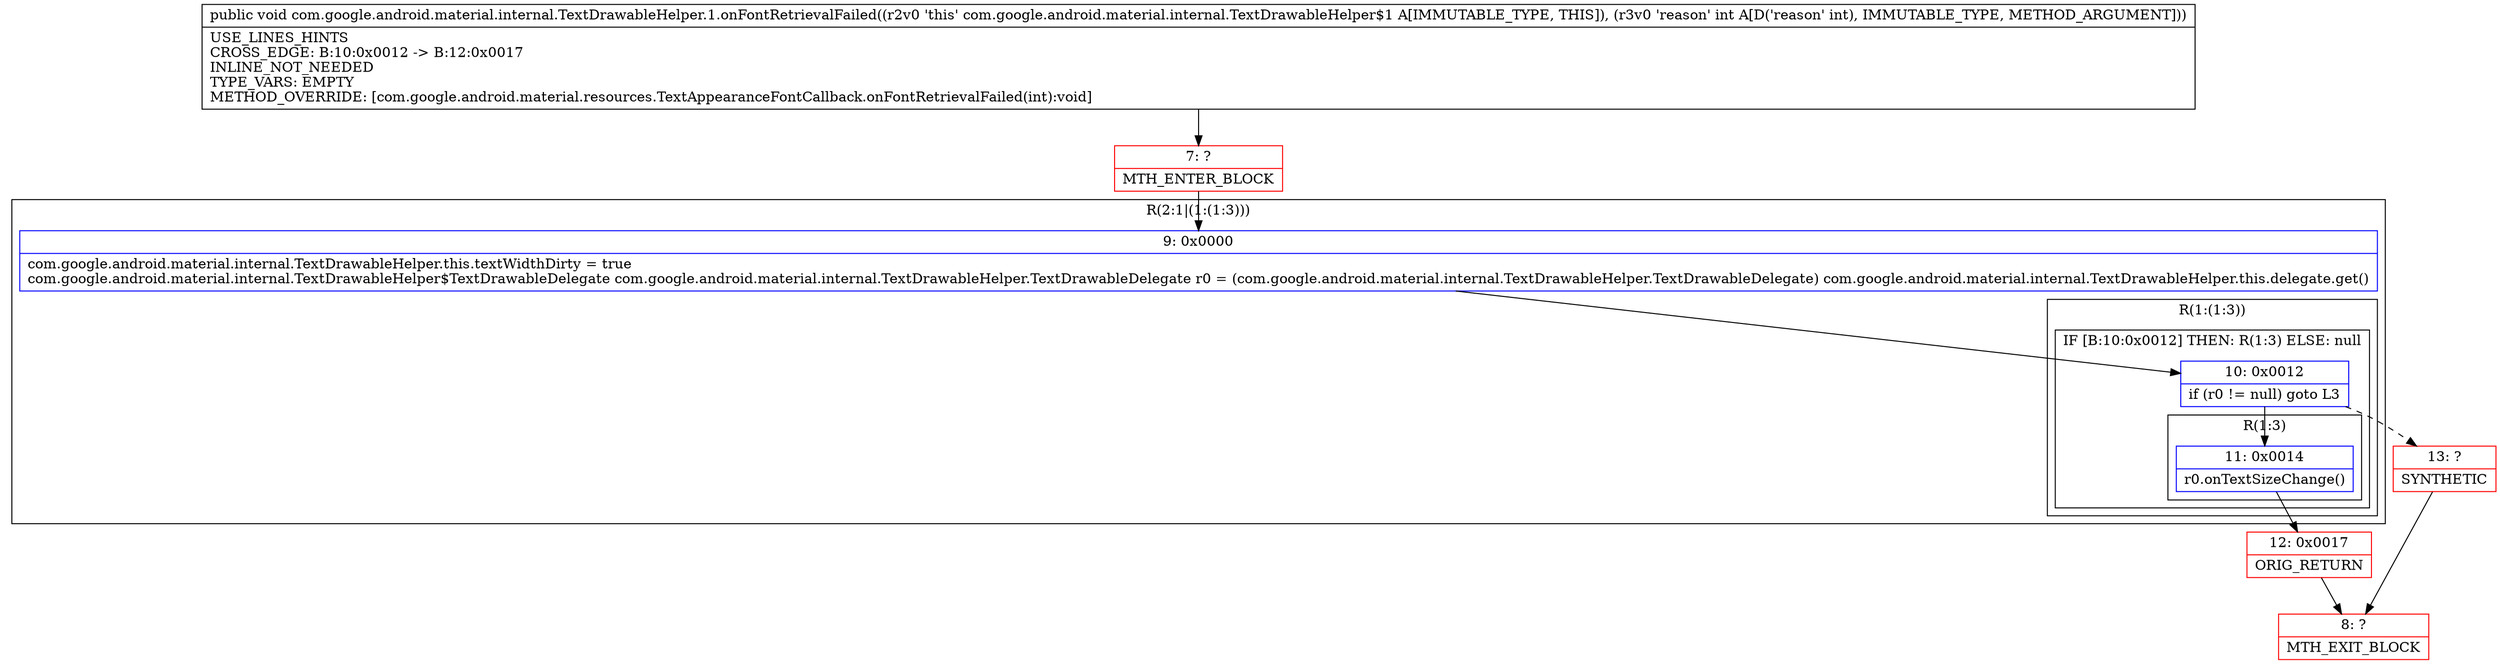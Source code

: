 digraph "CFG forcom.google.android.material.internal.TextDrawableHelper.1.onFontRetrievalFailed(I)V" {
subgraph cluster_Region_2046058654 {
label = "R(2:1|(1:(1:3)))";
node [shape=record,color=blue];
Node_9 [shape=record,label="{9\:\ 0x0000|com.google.android.material.internal.TextDrawableHelper.this.textWidthDirty = true\lcom.google.android.material.internal.TextDrawableHelper$TextDrawableDelegate com.google.android.material.internal.TextDrawableHelper.TextDrawableDelegate r0 = (com.google.android.material.internal.TextDrawableHelper.TextDrawableDelegate) com.google.android.material.internal.TextDrawableHelper.this.delegate.get()\l}"];
subgraph cluster_Region_2054618270 {
label = "R(1:(1:3))";
node [shape=record,color=blue];
subgraph cluster_IfRegion_2090946526 {
label = "IF [B:10:0x0012] THEN: R(1:3) ELSE: null";
node [shape=record,color=blue];
Node_10 [shape=record,label="{10\:\ 0x0012|if (r0 != null) goto L3\l}"];
subgraph cluster_Region_626382902 {
label = "R(1:3)";
node [shape=record,color=blue];
Node_11 [shape=record,label="{11\:\ 0x0014|r0.onTextSizeChange()\l}"];
}
}
}
}
Node_7 [shape=record,color=red,label="{7\:\ ?|MTH_ENTER_BLOCK\l}"];
Node_12 [shape=record,color=red,label="{12\:\ 0x0017|ORIG_RETURN\l}"];
Node_8 [shape=record,color=red,label="{8\:\ ?|MTH_EXIT_BLOCK\l}"];
Node_13 [shape=record,color=red,label="{13\:\ ?|SYNTHETIC\l}"];
MethodNode[shape=record,label="{public void com.google.android.material.internal.TextDrawableHelper.1.onFontRetrievalFailed((r2v0 'this' com.google.android.material.internal.TextDrawableHelper$1 A[IMMUTABLE_TYPE, THIS]), (r3v0 'reason' int A[D('reason' int), IMMUTABLE_TYPE, METHOD_ARGUMENT]))  | USE_LINES_HINTS\lCROSS_EDGE: B:10:0x0012 \-\> B:12:0x0017\lINLINE_NOT_NEEDED\lTYPE_VARS: EMPTY\lMETHOD_OVERRIDE: [com.google.android.material.resources.TextAppearanceFontCallback.onFontRetrievalFailed(int):void]\l}"];
MethodNode -> Node_7;Node_9 -> Node_10;
Node_10 -> Node_11;
Node_10 -> Node_13[style=dashed];
Node_11 -> Node_12;
Node_7 -> Node_9;
Node_12 -> Node_8;
Node_13 -> Node_8;
}

